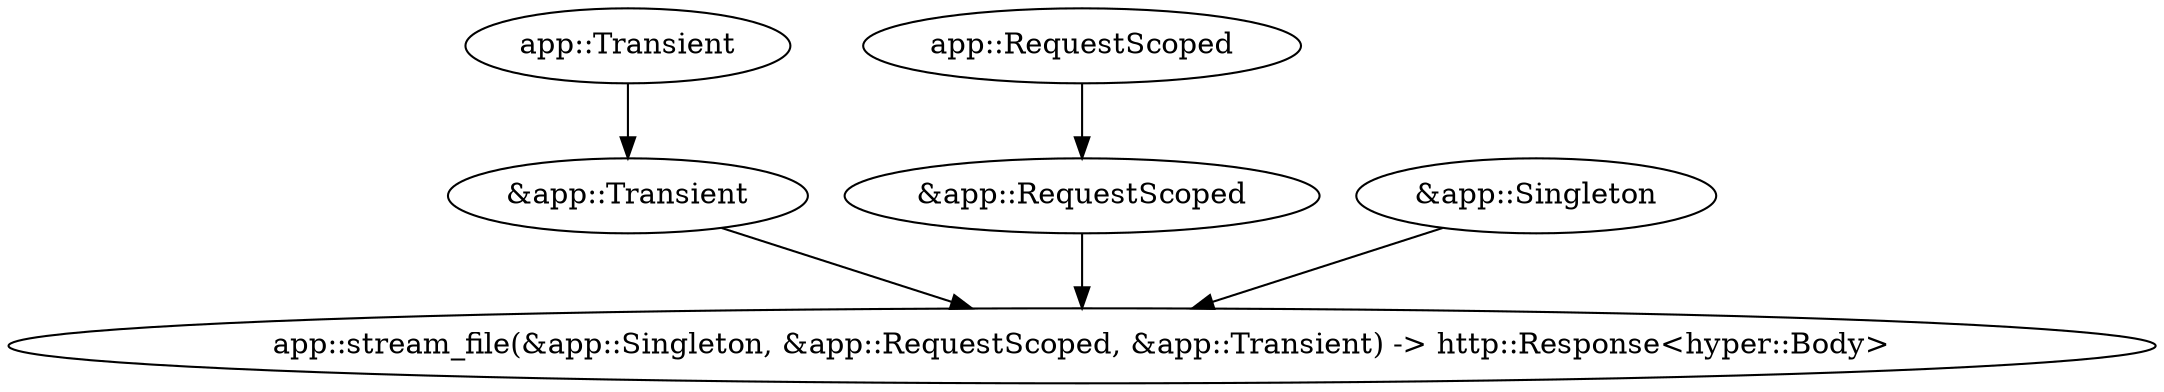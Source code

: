 digraph "/home" {
    0 [ label = "app::stream_file(&app::Singleton, &app::RequestScoped, &app::Transient) -> http::Response<hyper::Body>"]
    1 [ label = "&app::Transient"]
    2 [ label = "app::Transient"]
    3 [ label = "&app::RequestScoped"]
    4 [ label = "app::RequestScoped"]
    5 [ label = "&app::Singleton"]
    1 -> 0 [ ]
    2 -> 1 [ ]
    3 -> 0 [ ]
    4 -> 3 [ ]
    5 -> 0 [ ]
}
digraph app_state {
    0 [ label = "crate::ApplicationState(app::Singleton) -> crate::ApplicationState"]
    1 [ label = "app::Singleton"]
    1 -> 0 [ ]
}